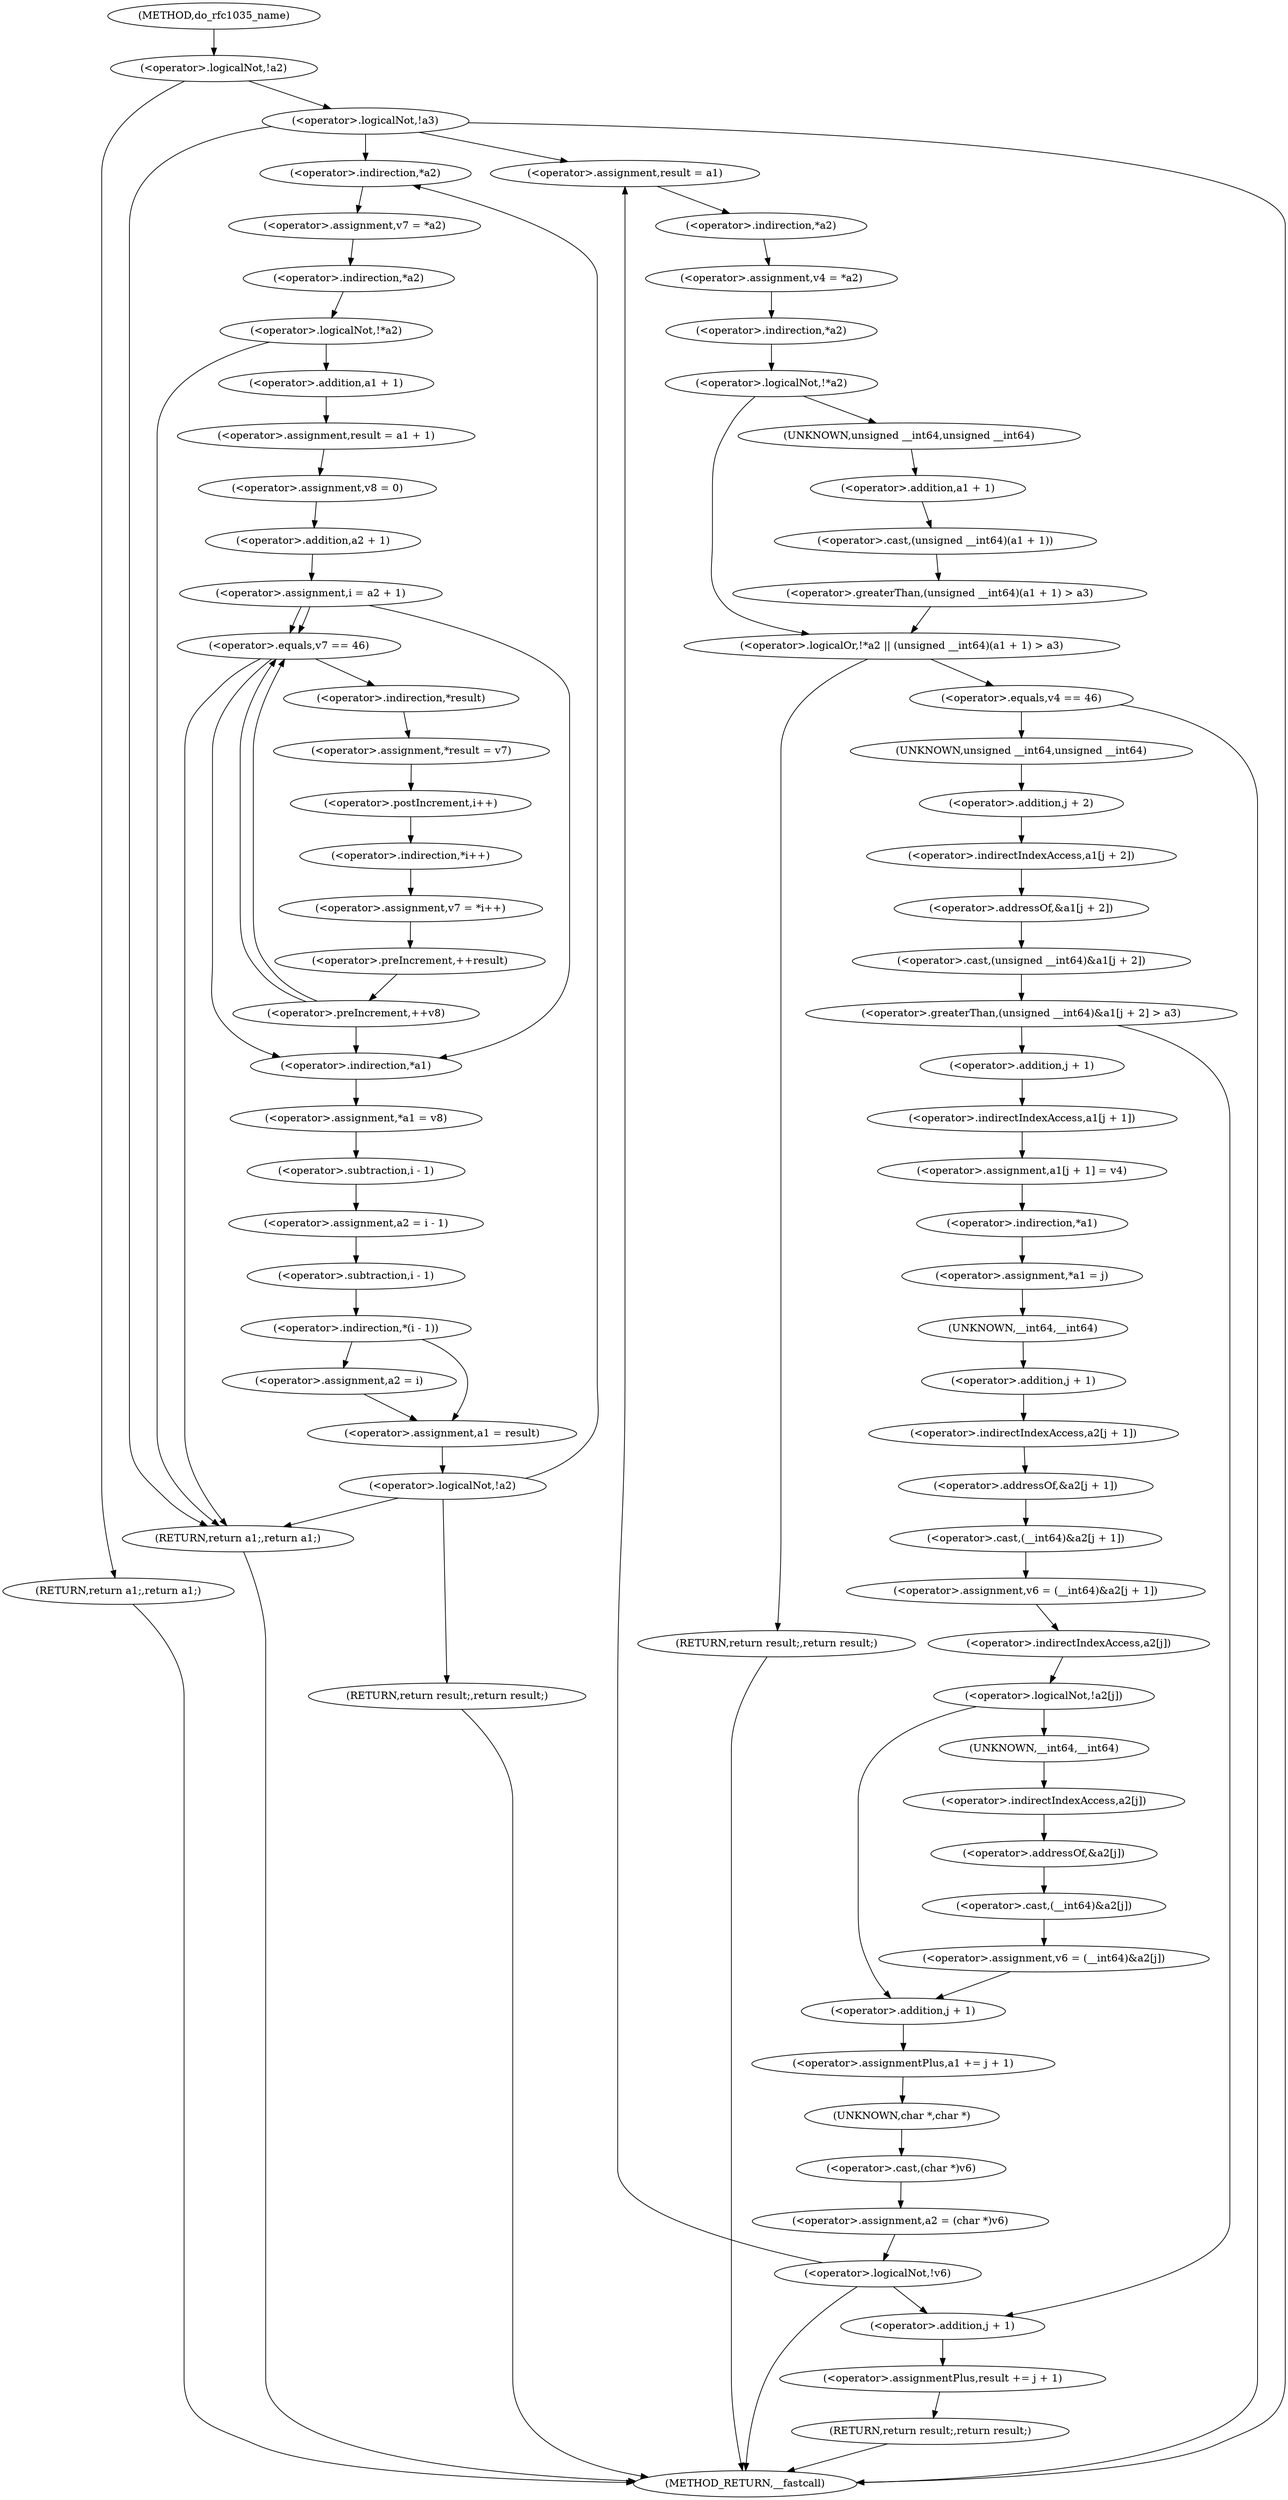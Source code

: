 digraph do_rfc1035_name {  
"1000121" [label = "(<operator>.logicalNot,!a2)" ]
"1000123" [label = "(RETURN,return a1;,return a1;)" ]
"1000126" [label = "(<operator>.logicalNot,!a3)" ]
"1000132" [label = "(<operator>.assignment,v7 = *a2)" ]
"1000134" [label = "(<operator>.indirection,*a2)" ]
"1000137" [label = "(<operator>.logicalNot,!*a2)" ]
"1000138" [label = "(<operator>.indirection,*a2)" ]
"1000141" [label = "(<operator>.assignment,result = a1 + 1)" ]
"1000143" [label = "(<operator>.addition,a1 + 1)" ]
"1000146" [label = "(<operator>.assignment,v8 = 0)" ]
"1000150" [label = "(<operator>.assignment,i = a2 + 1)" ]
"1000152" [label = "(<operator>.addition,a2 + 1)" ]
"1000156" [label = "(<operator>.preIncrement,++v8)" ]
"1000160" [label = "(<operator>.equals,v7 == 46)" ]
"1000164" [label = "(<operator>.assignment,*result = v7)" ]
"1000165" [label = "(<operator>.indirection,*result)" ]
"1000168" [label = "(<operator>.assignment,v7 = *i++)" ]
"1000170" [label = "(<operator>.indirection,*i++)" ]
"1000171" [label = "(<operator>.postIncrement,i++)" ]
"1000173" [label = "(<operator>.preIncrement,++result)" ]
"1000175" [label = "(<operator>.assignment,*a1 = v8)" ]
"1000176" [label = "(<operator>.indirection,*a1)" ]
"1000179" [label = "(<operator>.assignment,a2 = i - 1)" ]
"1000181" [label = "(<operator>.subtraction,i - 1)" ]
"1000185" [label = "(<operator>.indirection,*(i - 1))" ]
"1000186" [label = "(<operator>.subtraction,i - 1)" ]
"1000189" [label = "(<operator>.assignment,a2 = i)" ]
"1000192" [label = "(<operator>.assignment,a1 = result)" ]
"1000196" [label = "(<operator>.logicalNot,!a2)" ]
"1000198" [label = "(RETURN,return result;,return result;)" ]
"1000200" [label = "(RETURN,return a1;,return a1;)" ]
"1000205" [label = "(<operator>.assignment,result = a1)" ]
"1000208" [label = "(<operator>.assignment,v4 = *a2)" ]
"1000210" [label = "(<operator>.indirection,*a2)" ]
"1000213" [label = "(<operator>.logicalOr,!*a2 || (unsigned __int64)(a1 + 1) > a3)" ]
"1000214" [label = "(<operator>.logicalNot,!*a2)" ]
"1000215" [label = "(<operator>.indirection,*a2)" ]
"1000217" [label = "(<operator>.greaterThan,(unsigned __int64)(a1 + 1) > a3)" ]
"1000218" [label = "(<operator>.cast,(unsigned __int64)(a1 + 1))" ]
"1000219" [label = "(UNKNOWN,unsigned __int64,unsigned __int64)" ]
"1000220" [label = "(<operator>.addition,a1 + 1)" ]
"1000224" [label = "(RETURN,return result;,return result;)" ]
"1000230" [label = "(<operator>.equals,v4 == 46)" ]
"1000235" [label = "(<operator>.greaterThan,(unsigned __int64)&a1[j + 2] > a3)" ]
"1000236" [label = "(<operator>.cast,(unsigned __int64)&a1[j + 2])" ]
"1000237" [label = "(UNKNOWN,unsigned __int64,unsigned __int64)" ]
"1000238" [label = "(<operator>.addressOf,&a1[j + 2])" ]
"1000239" [label = "(<operator>.indirectIndexAccess,a1[j + 2])" ]
"1000241" [label = "(<operator>.addition,j + 2)" ]
"1000246" [label = "(<operator>.assignment,a1[j + 1] = v4)" ]
"1000247" [label = "(<operator>.indirectIndexAccess,a1[j + 1])" ]
"1000249" [label = "(<operator>.addition,j + 1)" ]
"1000253" [label = "(<operator>.assignment,*a1 = j)" ]
"1000254" [label = "(<operator>.indirection,*a1)" ]
"1000257" [label = "(<operator>.assignment,v6 = (__int64)&a2[j + 1])" ]
"1000259" [label = "(<operator>.cast,(__int64)&a2[j + 1])" ]
"1000260" [label = "(UNKNOWN,__int64,__int64)" ]
"1000261" [label = "(<operator>.addressOf,&a2[j + 1])" ]
"1000262" [label = "(<operator>.indirectIndexAccess,a2[j + 1])" ]
"1000264" [label = "(<operator>.addition,j + 1)" ]
"1000268" [label = "(<operator>.logicalNot,!a2[j])" ]
"1000269" [label = "(<operator>.indirectIndexAccess,a2[j])" ]
"1000272" [label = "(<operator>.assignment,v6 = (__int64)&a2[j])" ]
"1000274" [label = "(<operator>.cast,(__int64)&a2[j])" ]
"1000275" [label = "(UNKNOWN,__int64,__int64)" ]
"1000276" [label = "(<operator>.addressOf,&a2[j])" ]
"1000277" [label = "(<operator>.indirectIndexAccess,a2[j])" ]
"1000280" [label = "(<operator>.assignmentPlus,a1 += j + 1)" ]
"1000282" [label = "(<operator>.addition,j + 1)" ]
"1000285" [label = "(<operator>.assignment,a2 = (char *)v6)" ]
"1000287" [label = "(<operator>.cast,(char *)v6)" ]
"1000288" [label = "(UNKNOWN,char *,char *)" ]
"1000291" [label = "(<operator>.logicalNot,!v6)" ]
"1000295" [label = "(<operator>.assignmentPlus,result += j + 1)" ]
"1000297" [label = "(<operator>.addition,j + 1)" ]
"1000300" [label = "(RETURN,return result;,return result;)" ]
"1000108" [label = "(METHOD,do_rfc1035_name)" ]
"1000302" [label = "(METHOD_RETURN,__fastcall)" ]
  "1000121" -> "1000123" 
  "1000121" -> "1000126" 
  "1000123" -> "1000302" 
  "1000126" -> "1000134" 
  "1000126" -> "1000200" 
  "1000126" -> "1000302" 
  "1000126" -> "1000205" 
  "1000132" -> "1000138" 
  "1000134" -> "1000132" 
  "1000137" -> "1000200" 
  "1000137" -> "1000143" 
  "1000138" -> "1000137" 
  "1000141" -> "1000146" 
  "1000143" -> "1000141" 
  "1000146" -> "1000152" 
  "1000150" -> "1000160" 
  "1000150" -> "1000160" 
  "1000150" -> "1000176" 
  "1000152" -> "1000150" 
  "1000156" -> "1000160" 
  "1000156" -> "1000160" 
  "1000156" -> "1000176" 
  "1000160" -> "1000176" 
  "1000160" -> "1000200" 
  "1000160" -> "1000165" 
  "1000164" -> "1000171" 
  "1000165" -> "1000164" 
  "1000168" -> "1000173" 
  "1000170" -> "1000168" 
  "1000171" -> "1000170" 
  "1000173" -> "1000156" 
  "1000175" -> "1000181" 
  "1000176" -> "1000175" 
  "1000179" -> "1000186" 
  "1000181" -> "1000179" 
  "1000185" -> "1000189" 
  "1000185" -> "1000192" 
  "1000186" -> "1000185" 
  "1000189" -> "1000192" 
  "1000192" -> "1000196" 
  "1000196" -> "1000134" 
  "1000196" -> "1000200" 
  "1000196" -> "1000198" 
  "1000198" -> "1000302" 
  "1000200" -> "1000302" 
  "1000205" -> "1000210" 
  "1000208" -> "1000215" 
  "1000210" -> "1000208" 
  "1000213" -> "1000224" 
  "1000213" -> "1000230" 
  "1000214" -> "1000219" 
  "1000214" -> "1000213" 
  "1000215" -> "1000214" 
  "1000217" -> "1000213" 
  "1000218" -> "1000217" 
  "1000219" -> "1000220" 
  "1000220" -> "1000218" 
  "1000224" -> "1000302" 
  "1000230" -> "1000237" 
  "1000230" -> "1000302" 
  "1000235" -> "1000297" 
  "1000235" -> "1000249" 
  "1000236" -> "1000235" 
  "1000237" -> "1000241" 
  "1000238" -> "1000236" 
  "1000239" -> "1000238" 
  "1000241" -> "1000239" 
  "1000246" -> "1000254" 
  "1000247" -> "1000246" 
  "1000249" -> "1000247" 
  "1000253" -> "1000260" 
  "1000254" -> "1000253" 
  "1000257" -> "1000269" 
  "1000259" -> "1000257" 
  "1000260" -> "1000264" 
  "1000261" -> "1000259" 
  "1000262" -> "1000261" 
  "1000264" -> "1000262" 
  "1000268" -> "1000275" 
  "1000268" -> "1000282" 
  "1000269" -> "1000268" 
  "1000272" -> "1000282" 
  "1000274" -> "1000272" 
  "1000275" -> "1000277" 
  "1000276" -> "1000274" 
  "1000277" -> "1000276" 
  "1000280" -> "1000288" 
  "1000282" -> "1000280" 
  "1000285" -> "1000291" 
  "1000287" -> "1000285" 
  "1000288" -> "1000287" 
  "1000291" -> "1000302" 
  "1000291" -> "1000205" 
  "1000291" -> "1000297" 
  "1000295" -> "1000300" 
  "1000297" -> "1000295" 
  "1000300" -> "1000302" 
  "1000108" -> "1000121" 
}
